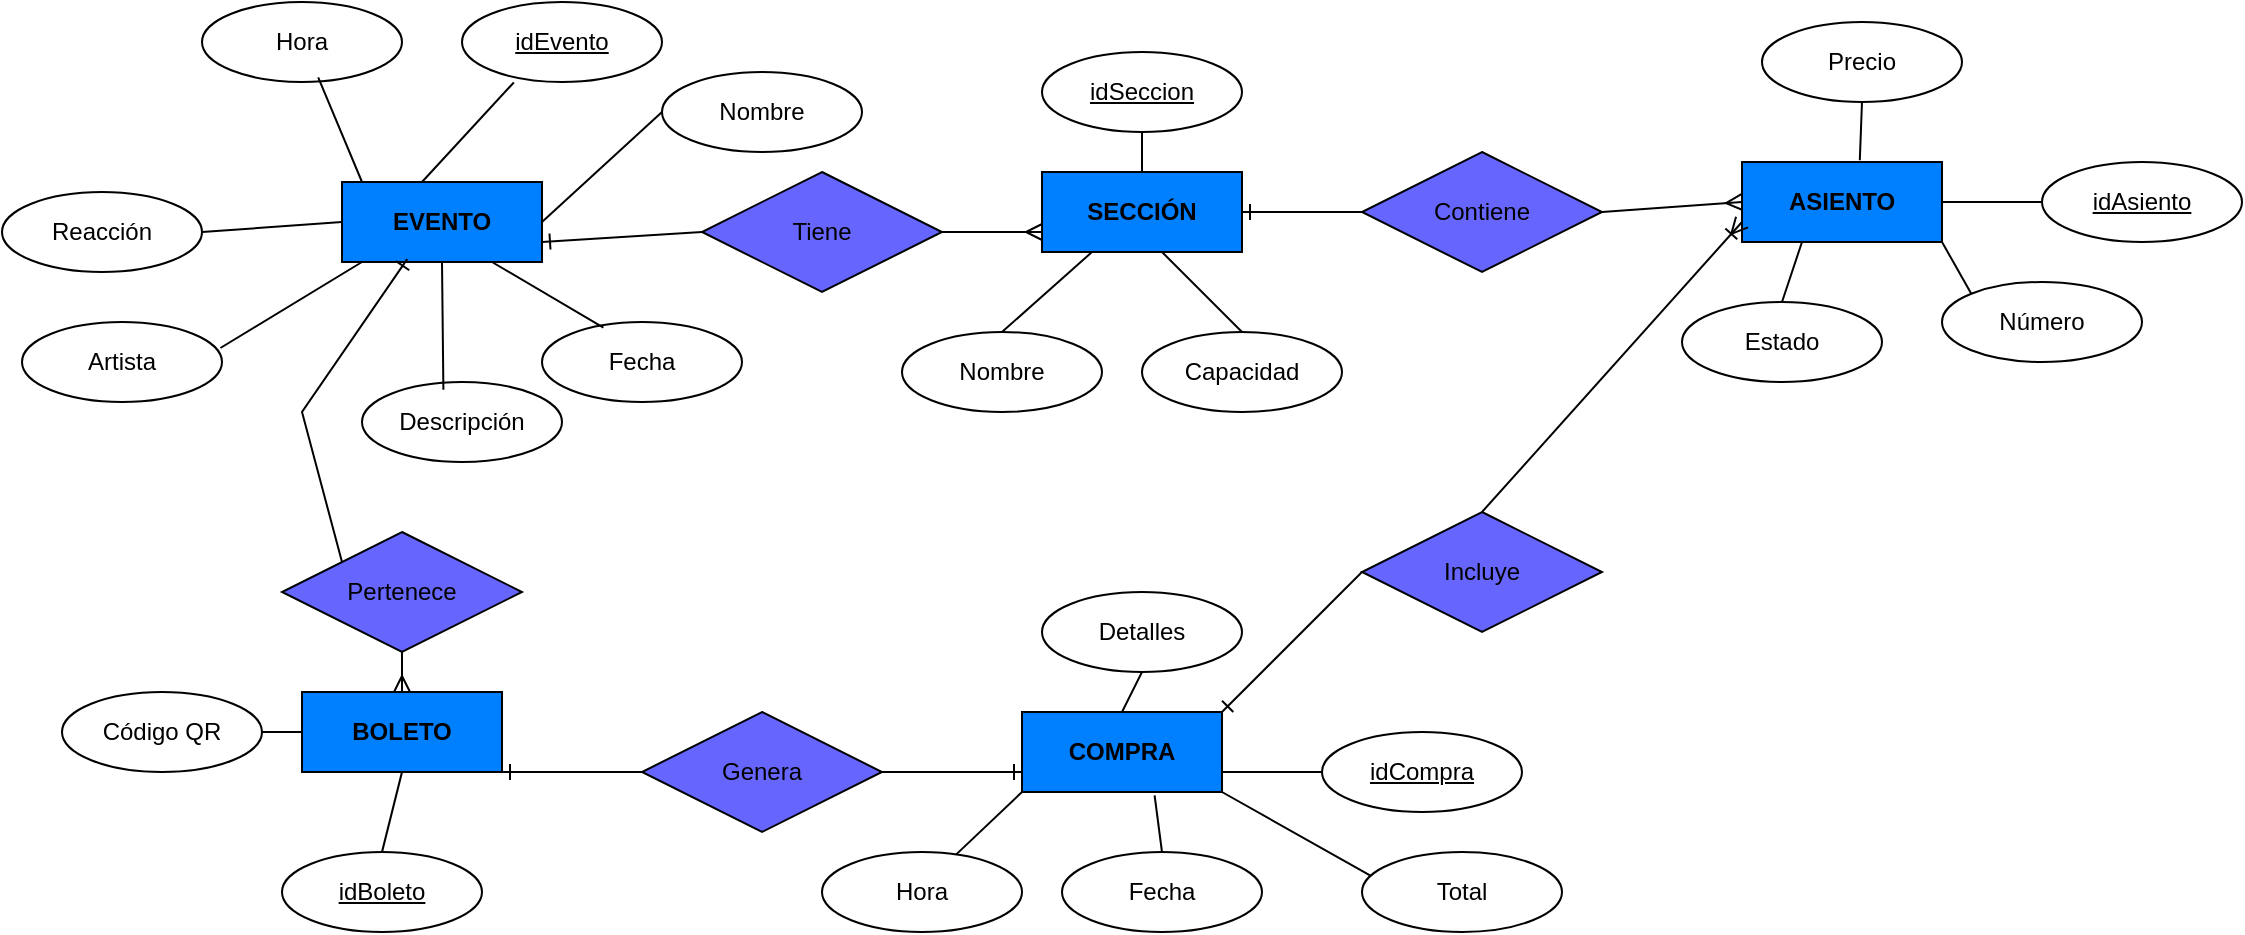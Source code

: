 <mxfile version="26.0.3">
  <diagram name="Página-1" id="EIRcIgvsLiuhS9OvBBlx">
    <mxGraphModel dx="2181" dy="809" grid="1" gridSize="10" guides="1" tooltips="1" connect="1" arrows="1" fold="1" page="1" pageScale="1" pageWidth="827" pageHeight="1169" math="0" shadow="0">
      <root>
        <mxCell id="0" />
        <mxCell id="1" parent="0" />
        <mxCell id="IHEbnnW-f_empLL4NaC--1" value="&lt;b&gt;EVENTO&lt;/b&gt;" style="whiteSpace=wrap;html=1;align=center;fillColor=#007FFF;" vertex="1" parent="1">
          <mxGeometry x="-70" y="175" width="100" height="40" as="geometry" />
        </mxCell>
        <mxCell id="IHEbnnW-f_empLL4NaC--2" value="&lt;b&gt;ASIENTO&lt;/b&gt;" style="whiteSpace=wrap;html=1;align=center;fillColor=#007FFF;" vertex="1" parent="1">
          <mxGeometry x="630" y="165" width="100" height="40" as="geometry" />
        </mxCell>
        <mxCell id="IHEbnnW-f_empLL4NaC--3" value="&lt;b&gt;SECCIÓN&lt;/b&gt;" style="whiteSpace=wrap;html=1;align=center;fillColor=#007FFF;" vertex="1" parent="1">
          <mxGeometry x="280" y="170" width="100" height="40" as="geometry" />
        </mxCell>
        <mxCell id="IHEbnnW-f_empLL4NaC--4" value="&lt;b&gt;COMPRA&lt;/b&gt;" style="whiteSpace=wrap;html=1;align=center;fillColor=#007FFF;" vertex="1" parent="1">
          <mxGeometry x="270" y="440" width="100" height="40" as="geometry" />
        </mxCell>
        <mxCell id="IHEbnnW-f_empLL4NaC--5" value="&lt;b&gt;BOLETO&lt;/b&gt;" style="whiteSpace=wrap;html=1;align=center;fillColor=#007FFF;" vertex="1" parent="1">
          <mxGeometry x="-90" y="430" width="100" height="40" as="geometry" />
        </mxCell>
        <mxCell id="IHEbnnW-f_empLL4NaC--7" value="idEvento" style="ellipse;whiteSpace=wrap;html=1;align=center;fontStyle=4;" vertex="1" parent="1">
          <mxGeometry x="-10" y="85" width="100" height="40" as="geometry" />
        </mxCell>
        <mxCell id="IHEbnnW-f_empLL4NaC--9" value="Nombre" style="ellipse;whiteSpace=wrap;html=1;align=center;" vertex="1" parent="1">
          <mxGeometry x="90" y="120" width="100" height="40" as="geometry" />
        </mxCell>
        <mxCell id="IHEbnnW-f_empLL4NaC--10" value="Fecha" style="ellipse;whiteSpace=wrap;html=1;align=center;" vertex="1" parent="1">
          <mxGeometry x="30" y="245" width="100" height="40" as="geometry" />
        </mxCell>
        <mxCell id="IHEbnnW-f_empLL4NaC--11" value="Hora" style="ellipse;whiteSpace=wrap;html=1;align=center;" vertex="1" parent="1">
          <mxGeometry x="-140" y="85" width="100" height="40" as="geometry" />
        </mxCell>
        <mxCell id="IHEbnnW-f_empLL4NaC--12" value="Descripción" style="ellipse;whiteSpace=wrap;html=1;align=center;" vertex="1" parent="1">
          <mxGeometry x="-60" y="275" width="100" height="40" as="geometry" />
        </mxCell>
        <mxCell id="IHEbnnW-f_empLL4NaC--15" value="Artista" style="ellipse;whiteSpace=wrap;html=1;align=center;" vertex="1" parent="1">
          <mxGeometry x="-230" y="245" width="100" height="40" as="geometry" />
        </mxCell>
        <mxCell id="IHEbnnW-f_empLL4NaC--20" value="" style="endArrow=none;html=1;rounded=0;entryX=0.581;entryY=0.941;entryDx=0;entryDy=0;entryPerimeter=0;" edge="1" parent="1" target="IHEbnnW-f_empLL4NaC--11">
          <mxGeometry width="50" height="50" relative="1" as="geometry">
            <mxPoint x="-60" y="175" as="sourcePoint" />
            <mxPoint x="-10" y="125" as="targetPoint" />
          </mxGeometry>
        </mxCell>
        <mxCell id="IHEbnnW-f_empLL4NaC--21" value="" style="endArrow=none;html=1;rounded=0;entryX=0.259;entryY=1.006;entryDx=0;entryDy=0;entryPerimeter=0;" edge="1" parent="1" target="IHEbnnW-f_empLL4NaC--7">
          <mxGeometry width="50" height="50" relative="1" as="geometry">
            <mxPoint x="-30" y="175" as="sourcePoint" />
            <mxPoint x="20" y="125" as="targetPoint" />
          </mxGeometry>
        </mxCell>
        <mxCell id="IHEbnnW-f_empLL4NaC--22" value="Reacción" style="ellipse;whiteSpace=wrap;html=1;align=center;" vertex="1" parent="1">
          <mxGeometry x="-240" y="180" width="100" height="40" as="geometry" />
        </mxCell>
        <mxCell id="IHEbnnW-f_empLL4NaC--23" value="" style="endArrow=none;html=1;rounded=0;exitX=1;exitY=0.5;exitDx=0;exitDy=0;entryX=0;entryY=0.5;entryDx=0;entryDy=0;" edge="1" parent="1" source="IHEbnnW-f_empLL4NaC--1" target="IHEbnnW-f_empLL4NaC--9">
          <mxGeometry relative="1" as="geometry">
            <mxPoint x="-60" y="164.5" as="sourcePoint" />
            <mxPoint x="90" y="165" as="targetPoint" />
          </mxGeometry>
        </mxCell>
        <mxCell id="IHEbnnW-f_empLL4NaC--28" value="" style="endArrow=none;html=1;rounded=0;exitX=0.992;exitY=0.325;exitDx=0;exitDy=0;exitPerimeter=0;" edge="1" parent="1" source="IHEbnnW-f_empLL4NaC--15">
          <mxGeometry width="50" height="50" relative="1" as="geometry">
            <mxPoint x="-110" y="265" as="sourcePoint" />
            <mxPoint x="-60" y="215" as="targetPoint" />
          </mxGeometry>
        </mxCell>
        <mxCell id="IHEbnnW-f_empLL4NaC--30" value="" style="endArrow=none;html=1;rounded=0;entryX=0.75;entryY=1;entryDx=0;entryDy=0;exitX=0.307;exitY=0.07;exitDx=0;exitDy=0;exitPerimeter=0;" edge="1" parent="1" source="IHEbnnW-f_empLL4NaC--10" target="IHEbnnW-f_empLL4NaC--1">
          <mxGeometry width="50" height="50" relative="1" as="geometry">
            <mxPoint x="220" y="315" as="sourcePoint" />
            <mxPoint x="270" y="265" as="targetPoint" />
          </mxGeometry>
        </mxCell>
        <mxCell id="IHEbnnW-f_empLL4NaC--31" value="" style="endArrow=none;html=1;rounded=0;entryX=0;entryY=0.5;entryDx=0;entryDy=0;" edge="1" parent="1" target="IHEbnnW-f_empLL4NaC--1">
          <mxGeometry width="50" height="50" relative="1" as="geometry">
            <mxPoint x="-140" y="200" as="sourcePoint" />
            <mxPoint x="270" y="265" as="targetPoint" />
          </mxGeometry>
        </mxCell>
        <mxCell id="IHEbnnW-f_empLL4NaC--32" value="" style="endArrow=none;html=1;rounded=0;entryX=0.5;entryY=1;entryDx=0;entryDy=0;exitX=0.407;exitY=0.098;exitDx=0;exitDy=0;exitPerimeter=0;" edge="1" parent="1" source="IHEbnnW-f_empLL4NaC--12" target="IHEbnnW-f_empLL4NaC--1">
          <mxGeometry width="50" height="50" relative="1" as="geometry">
            <mxPoint x="220" y="315" as="sourcePoint" />
            <mxPoint x="270" y="265" as="targetPoint" />
          </mxGeometry>
        </mxCell>
        <mxCell id="IHEbnnW-f_empLL4NaC--33" value="idAsiento" style="ellipse;whiteSpace=wrap;html=1;align=center;fontStyle=4;" vertex="1" parent="1">
          <mxGeometry x="780" y="165" width="100" height="40" as="geometry" />
        </mxCell>
        <mxCell id="IHEbnnW-f_empLL4NaC--34" value="Número" style="ellipse;whiteSpace=wrap;html=1;align=center;" vertex="1" parent="1">
          <mxGeometry x="730" y="225" width="100" height="40" as="geometry" />
        </mxCell>
        <mxCell id="IHEbnnW-f_empLL4NaC--35" value="Estado" style="ellipse;whiteSpace=wrap;html=1;align=center;" vertex="1" parent="1">
          <mxGeometry x="600" y="235" width="100" height="40" as="geometry" />
        </mxCell>
        <mxCell id="IHEbnnW-f_empLL4NaC--36" value="Precio" style="ellipse;whiteSpace=wrap;html=1;align=center;" vertex="1" parent="1">
          <mxGeometry x="640" y="95" width="100" height="40" as="geometry" />
        </mxCell>
        <mxCell id="IHEbnnW-f_empLL4NaC--37" value="" style="endArrow=none;html=1;rounded=0;exitX=0.5;exitY=0;exitDx=0;exitDy=0;" edge="1" parent="1" source="IHEbnnW-f_empLL4NaC--35">
          <mxGeometry width="50" height="50" relative="1" as="geometry">
            <mxPoint x="700" y="335" as="sourcePoint" />
            <mxPoint x="660" y="205" as="targetPoint" />
          </mxGeometry>
        </mxCell>
        <mxCell id="IHEbnnW-f_empLL4NaC--38" value="" style="endArrow=none;html=1;rounded=0;entryX=1;entryY=0.5;entryDx=0;entryDy=0;exitX=0;exitY=0.5;exitDx=0;exitDy=0;" edge="1" parent="1" source="IHEbnnW-f_empLL4NaC--33" target="IHEbnnW-f_empLL4NaC--2">
          <mxGeometry width="50" height="50" relative="1" as="geometry">
            <mxPoint x="770" y="185" as="sourcePoint" />
            <mxPoint x="750" y="285" as="targetPoint" />
          </mxGeometry>
        </mxCell>
        <mxCell id="IHEbnnW-f_empLL4NaC--39" value="" style="endArrow=none;html=1;rounded=0;entryX=1;entryY=1;entryDx=0;entryDy=0;exitX=0;exitY=0;exitDx=0;exitDy=0;" edge="1" parent="1" source="IHEbnnW-f_empLL4NaC--34" target="IHEbnnW-f_empLL4NaC--2">
          <mxGeometry width="50" height="50" relative="1" as="geometry">
            <mxPoint x="700" y="335" as="sourcePoint" />
            <mxPoint x="750" y="285" as="targetPoint" />
          </mxGeometry>
        </mxCell>
        <mxCell id="IHEbnnW-f_empLL4NaC--40" value="" style="endArrow=none;html=1;rounded=0;entryX=0.589;entryY=-0.022;entryDx=0;entryDy=0;entryPerimeter=0;exitX=0.5;exitY=1;exitDx=0;exitDy=0;" edge="1" parent="1" source="IHEbnnW-f_empLL4NaC--36" target="IHEbnnW-f_empLL4NaC--2">
          <mxGeometry width="50" height="50" relative="1" as="geometry">
            <mxPoint x="700" y="335" as="sourcePoint" />
            <mxPoint x="750" y="285" as="targetPoint" />
          </mxGeometry>
        </mxCell>
        <mxCell id="IHEbnnW-f_empLL4NaC--41" value="Nombre" style="ellipse;whiteSpace=wrap;html=1;align=center;" vertex="1" parent="1">
          <mxGeometry x="210" y="250" width="100" height="40" as="geometry" />
        </mxCell>
        <mxCell id="IHEbnnW-f_empLL4NaC--43" value="Capacidad" style="ellipse;whiteSpace=wrap;html=1;align=center;" vertex="1" parent="1">
          <mxGeometry x="330" y="250" width="100" height="40" as="geometry" />
        </mxCell>
        <mxCell id="IHEbnnW-f_empLL4NaC--45" value="idSeccion" style="ellipse;whiteSpace=wrap;html=1;align=center;fontStyle=4;" vertex="1" parent="1">
          <mxGeometry x="280" y="110" width="100" height="40" as="geometry" />
        </mxCell>
        <mxCell id="IHEbnnW-f_empLL4NaC--46" value="" style="endArrow=none;html=1;rounded=0;exitX=0.5;exitY=1;exitDx=0;exitDy=0;entryX=0.5;entryY=0;entryDx=0;entryDy=0;" edge="1" parent="1" source="IHEbnnW-f_empLL4NaC--45" target="IHEbnnW-f_empLL4NaC--3">
          <mxGeometry width="50" height="50" relative="1" as="geometry">
            <mxPoint x="340" y="40" as="sourcePoint" />
            <mxPoint x="390" y="-10" as="targetPoint" />
          </mxGeometry>
        </mxCell>
        <mxCell id="IHEbnnW-f_empLL4NaC--47" value="" style="endArrow=none;html=1;rounded=0;entryX=0.5;entryY=0;entryDx=0;entryDy=0;exitX=0.25;exitY=1;exitDx=0;exitDy=0;" edge="1" parent="1" source="IHEbnnW-f_empLL4NaC--3" target="IHEbnnW-f_empLL4NaC--41">
          <mxGeometry width="50" height="50" relative="1" as="geometry">
            <mxPoint x="340" y="40" as="sourcePoint" />
            <mxPoint x="390" y="-10" as="targetPoint" />
          </mxGeometry>
        </mxCell>
        <mxCell id="IHEbnnW-f_empLL4NaC--48" value="" style="endArrow=none;html=1;rounded=0;entryX=0.5;entryY=0;entryDx=0;entryDy=0;" edge="1" parent="1" target="IHEbnnW-f_empLL4NaC--43">
          <mxGeometry width="50" height="50" relative="1" as="geometry">
            <mxPoint x="340" y="210" as="sourcePoint" />
            <mxPoint x="390" y="-10" as="targetPoint" />
          </mxGeometry>
        </mxCell>
        <mxCell id="IHEbnnW-f_empLL4NaC--49" value="idCompra" style="ellipse;whiteSpace=wrap;html=1;align=center;fontStyle=4;" vertex="1" parent="1">
          <mxGeometry x="420" y="450" width="100" height="40" as="geometry" />
        </mxCell>
        <mxCell id="IHEbnnW-f_empLL4NaC--50" value="Fecha" style="ellipse;whiteSpace=wrap;html=1;align=center;" vertex="1" parent="1">
          <mxGeometry x="290" y="510" width="100" height="40" as="geometry" />
        </mxCell>
        <mxCell id="IHEbnnW-f_empLL4NaC--51" value="Hora" style="ellipse;whiteSpace=wrap;html=1;align=center;" vertex="1" parent="1">
          <mxGeometry x="170" y="510" width="100" height="40" as="geometry" />
        </mxCell>
        <mxCell id="IHEbnnW-f_empLL4NaC--54" value="Detalles" style="ellipse;whiteSpace=wrap;html=1;align=center;" vertex="1" parent="1">
          <mxGeometry x="280" y="380" width="100" height="40" as="geometry" />
        </mxCell>
        <mxCell id="IHEbnnW-f_empLL4NaC--55" value="" style="endArrow=none;html=1;rounded=0;entryX=0.5;entryY=1;entryDx=0;entryDy=0;exitX=0.5;exitY=0;exitDx=0;exitDy=0;" edge="1" parent="1" source="IHEbnnW-f_empLL4NaC--4" target="IHEbnnW-f_empLL4NaC--54">
          <mxGeometry width="50" height="50" relative="1" as="geometry">
            <mxPoint x="620" y="300" as="sourcePoint" />
            <mxPoint x="310" y="400" as="targetPoint" />
          </mxGeometry>
        </mxCell>
        <mxCell id="IHEbnnW-f_empLL4NaC--56" value="" style="endArrow=none;html=1;rounded=0;exitX=1;exitY=0.75;exitDx=0;exitDy=0;entryX=0;entryY=0.5;entryDx=0;entryDy=0;" edge="1" parent="1" source="IHEbnnW-f_empLL4NaC--4" target="IHEbnnW-f_empLL4NaC--49">
          <mxGeometry width="50" height="50" relative="1" as="geometry">
            <mxPoint x="620" y="300" as="sourcePoint" />
            <mxPoint x="670" y="250" as="targetPoint" />
          </mxGeometry>
        </mxCell>
        <mxCell id="IHEbnnW-f_empLL4NaC--57" value="" style="endArrow=none;html=1;rounded=0;exitX=0.663;exitY=1.043;exitDx=0;exitDy=0;exitPerimeter=0;entryX=0.5;entryY=0;entryDx=0;entryDy=0;" edge="1" parent="1" source="IHEbnnW-f_empLL4NaC--4" target="IHEbnnW-f_empLL4NaC--50">
          <mxGeometry width="50" height="50" relative="1" as="geometry">
            <mxPoint x="620" y="300" as="sourcePoint" />
            <mxPoint x="670" y="250" as="targetPoint" />
          </mxGeometry>
        </mxCell>
        <mxCell id="IHEbnnW-f_empLL4NaC--58" value="" style="endArrow=none;html=1;rounded=0;entryX=0;entryY=1;entryDx=0;entryDy=0;exitX=0.67;exitY=0.033;exitDx=0;exitDy=0;exitPerimeter=0;" edge="1" parent="1" source="IHEbnnW-f_empLL4NaC--51" target="IHEbnnW-f_empLL4NaC--4">
          <mxGeometry width="50" height="50" relative="1" as="geometry">
            <mxPoint x="620" y="300" as="sourcePoint" />
            <mxPoint x="670" y="250" as="targetPoint" />
          </mxGeometry>
        </mxCell>
        <mxCell id="IHEbnnW-f_empLL4NaC--59" value="" style="endArrow=none;html=1;rounded=0;entryX=1;entryY=1;entryDx=0;entryDy=0;exitX=0.04;exitY=0.293;exitDx=0;exitDy=0;exitPerimeter=0;" edge="1" parent="1" source="IHEbnnW-f_empLL4NaC--87" target="IHEbnnW-f_empLL4NaC--4">
          <mxGeometry width="50" height="50" relative="1" as="geometry">
            <mxPoint x="452.2" y="525.04" as="sourcePoint" />
            <mxPoint x="670" y="250" as="targetPoint" />
          </mxGeometry>
        </mxCell>
        <mxCell id="IHEbnnW-f_empLL4NaC--60" value="idBoleto" style="ellipse;whiteSpace=wrap;html=1;align=center;fontStyle=4;" vertex="1" parent="1">
          <mxGeometry x="-100" y="510" width="100" height="40" as="geometry" />
        </mxCell>
        <mxCell id="IHEbnnW-f_empLL4NaC--63" value="Código QR" style="ellipse;whiteSpace=wrap;html=1;align=center;" vertex="1" parent="1">
          <mxGeometry x="-210" y="430" width="100" height="40" as="geometry" />
        </mxCell>
        <mxCell id="IHEbnnW-f_empLL4NaC--64" value="" style="endArrow=none;html=1;rounded=0;exitX=0.5;exitY=0;exitDx=0;exitDy=0;entryX=0.5;entryY=1;entryDx=0;entryDy=0;" edge="1" parent="1" source="IHEbnnW-f_empLL4NaC--60" target="IHEbnnW-f_empLL4NaC--5">
          <mxGeometry width="50" height="50" relative="1" as="geometry">
            <mxPoint x="370" y="370" as="sourcePoint" />
            <mxPoint x="420" y="320" as="targetPoint" />
          </mxGeometry>
        </mxCell>
        <mxCell id="IHEbnnW-f_empLL4NaC--65" value="" style="endArrow=none;html=1;rounded=0;exitX=0;exitY=0.5;exitDx=0;exitDy=0;entryX=1;entryY=0.5;entryDx=0;entryDy=0;" edge="1" parent="1" source="IHEbnnW-f_empLL4NaC--5" target="IHEbnnW-f_empLL4NaC--63">
          <mxGeometry width="50" height="50" relative="1" as="geometry">
            <mxPoint x="370" y="370" as="sourcePoint" />
            <mxPoint x="40" y="450" as="targetPoint" />
            <Array as="points" />
          </mxGeometry>
        </mxCell>
        <mxCell id="IHEbnnW-f_empLL4NaC--68" value="Tiene" style="shape=rhombus;perimeter=rhombusPerimeter;whiteSpace=wrap;html=1;align=center;fillColor=#6666FF;" vertex="1" parent="1">
          <mxGeometry x="110" y="170" width="120" height="60" as="geometry" />
        </mxCell>
        <mxCell id="IHEbnnW-f_empLL4NaC--73" value="" style="fontSize=12;html=1;endArrow=ERone;endFill=1;rounded=0;entryX=1;entryY=0.75;entryDx=0;entryDy=0;exitX=0;exitY=0.5;exitDx=0;exitDy=0;" edge="1" parent="1" source="IHEbnnW-f_empLL4NaC--68" target="IHEbnnW-f_empLL4NaC--1">
          <mxGeometry width="100" height="100" relative="1" as="geometry">
            <mxPoint x="360" y="340" as="sourcePoint" />
            <mxPoint x="460" y="240" as="targetPoint" />
          </mxGeometry>
        </mxCell>
        <mxCell id="IHEbnnW-f_empLL4NaC--74" value="" style="fontSize=12;html=1;endArrow=ERmany;rounded=0;exitX=1;exitY=0.5;exitDx=0;exitDy=0;entryX=0;entryY=0.75;entryDx=0;entryDy=0;" edge="1" parent="1" source="IHEbnnW-f_empLL4NaC--68" target="IHEbnnW-f_empLL4NaC--3">
          <mxGeometry width="100" height="100" relative="1" as="geometry">
            <mxPoint x="250" y="210" as="sourcePoint" />
            <mxPoint x="460" y="240" as="targetPoint" />
          </mxGeometry>
        </mxCell>
        <mxCell id="IHEbnnW-f_empLL4NaC--76" value="Contiene" style="shape=rhombus;perimeter=rhombusPerimeter;whiteSpace=wrap;html=1;align=center;fillColor=#6666FF;" vertex="1" parent="1">
          <mxGeometry x="440" y="160" width="120" height="60" as="geometry" />
        </mxCell>
        <mxCell id="IHEbnnW-f_empLL4NaC--77" value="" style="fontSize=12;html=1;endArrow=ERone;endFill=1;rounded=0;entryX=1;entryY=0.5;entryDx=0;entryDy=0;exitX=0;exitY=0.5;exitDx=0;exitDy=0;" edge="1" parent="1" source="IHEbnnW-f_empLL4NaC--76" target="IHEbnnW-f_empLL4NaC--3">
          <mxGeometry width="100" height="100" relative="1" as="geometry">
            <mxPoint x="360" y="340" as="sourcePoint" />
            <mxPoint x="460" y="240" as="targetPoint" />
          </mxGeometry>
        </mxCell>
        <mxCell id="IHEbnnW-f_empLL4NaC--78" value="" style="fontSize=12;html=1;endArrow=ERmany;rounded=0;exitX=1;exitY=0.5;exitDx=0;exitDy=0;entryX=0;entryY=0.5;entryDx=0;entryDy=0;" edge="1" parent="1" source="IHEbnnW-f_empLL4NaC--76" target="IHEbnnW-f_empLL4NaC--2">
          <mxGeometry width="100" height="100" relative="1" as="geometry">
            <mxPoint x="570" y="99" as="sourcePoint" />
            <mxPoint x="620" y="99" as="targetPoint" />
          </mxGeometry>
        </mxCell>
        <mxCell id="IHEbnnW-f_empLL4NaC--80" value="Genera" style="shape=rhombus;perimeter=rhombusPerimeter;whiteSpace=wrap;html=1;align=center;fillColor=#6666FF;" vertex="1" parent="1">
          <mxGeometry x="80" y="440" width="120" height="60" as="geometry" />
        </mxCell>
        <mxCell id="IHEbnnW-f_empLL4NaC--82" value="" style="fontSize=12;html=1;endArrow=ERone;endFill=1;rounded=0;entryX=0;entryY=0.75;entryDx=0;entryDy=0;exitX=1;exitY=0.5;exitDx=0;exitDy=0;" edge="1" parent="1" source="IHEbnnW-f_empLL4NaC--80" target="IHEbnnW-f_empLL4NaC--4">
          <mxGeometry width="100" height="100" relative="1" as="geometry">
            <mxPoint x="320" y="390" as="sourcePoint" />
            <mxPoint x="210" y="415" as="targetPoint" />
          </mxGeometry>
        </mxCell>
        <mxCell id="IHEbnnW-f_empLL4NaC--84" value="Pertenece" style="shape=rhombus;perimeter=rhombusPerimeter;whiteSpace=wrap;html=1;align=center;fillColor=#6666FF;" vertex="1" parent="1">
          <mxGeometry x="-100" y="350" width="120" height="60" as="geometry" />
        </mxCell>
        <mxCell id="IHEbnnW-f_empLL4NaC--85" value="" style="fontSize=12;html=1;endArrow=ERmany;rounded=0;entryX=0.5;entryY=0;entryDx=0;entryDy=0;exitX=0.5;exitY=1;exitDx=0;exitDy=0;" edge="1" parent="1" source="IHEbnnW-f_empLL4NaC--84" target="IHEbnnW-f_empLL4NaC--5">
          <mxGeometry width="100" height="100" relative="1" as="geometry">
            <mxPoint x="210" y="440" as="sourcePoint" />
            <mxPoint x="310" y="340" as="targetPoint" />
          </mxGeometry>
        </mxCell>
        <mxCell id="IHEbnnW-f_empLL4NaC--86" value="" style="fontSize=12;html=1;endArrow=ERone;endFill=1;rounded=0;entryX=0.326;entryY=0.964;entryDx=0;entryDy=0;entryPerimeter=0;exitX=0;exitY=0;exitDx=0;exitDy=0;" edge="1" parent="1" source="IHEbnnW-f_empLL4NaC--84" target="IHEbnnW-f_empLL4NaC--1">
          <mxGeometry width="100" height="100" relative="1" as="geometry">
            <mxPoint x="210" y="440" as="sourcePoint" />
            <mxPoint x="310" y="340" as="targetPoint" />
            <Array as="points">
              <mxPoint x="-90" y="290" />
            </Array>
          </mxGeometry>
        </mxCell>
        <mxCell id="IHEbnnW-f_empLL4NaC--87" value="Total" style="ellipse;whiteSpace=wrap;html=1;align=center;" vertex="1" parent="1">
          <mxGeometry x="440" y="510" width="100" height="40" as="geometry" />
        </mxCell>
        <mxCell id="IHEbnnW-f_empLL4NaC--88" value="Incluye" style="shape=rhombus;perimeter=rhombusPerimeter;whiteSpace=wrap;html=1;align=center;fillColor=#6666FF;" vertex="1" parent="1">
          <mxGeometry x="440" y="340" width="120" height="60" as="geometry" />
        </mxCell>
        <mxCell id="IHEbnnW-f_empLL4NaC--89" value="" style="fontSize=12;html=1;endArrow=ERone;endFill=1;rounded=0;entryX=1;entryY=0;entryDx=0;entryDy=0;exitX=0;exitY=0.5;exitDx=0;exitDy=0;" edge="1" parent="1" source="IHEbnnW-f_empLL4NaC--88" target="IHEbnnW-f_empLL4NaC--4">
          <mxGeometry width="100" height="100" relative="1" as="geometry">
            <mxPoint x="210" y="340" as="sourcePoint" />
            <mxPoint x="310" y="240" as="targetPoint" />
          </mxGeometry>
        </mxCell>
        <mxCell id="IHEbnnW-f_empLL4NaC--90" value="" style="fontSize=12;html=1;endArrow=ERoneToMany;rounded=0;entryX=0;entryY=0.75;entryDx=0;entryDy=0;" edge="1" parent="1" target="IHEbnnW-f_empLL4NaC--2">
          <mxGeometry width="100" height="100" relative="1" as="geometry">
            <mxPoint x="500" y="340" as="sourcePoint" />
            <mxPoint x="310" y="240" as="targetPoint" />
            <Array as="points">
              <mxPoint x="500" y="340" />
            </Array>
          </mxGeometry>
        </mxCell>
        <mxCell id="IHEbnnW-f_empLL4NaC--93" value="" style="edgeStyle=entityRelationEdgeStyle;fontSize=12;html=1;endArrow=ERone;endFill=1;rounded=0;entryX=1;entryY=1;entryDx=0;entryDy=0;exitX=0;exitY=0.5;exitDx=0;exitDy=0;" edge="1" parent="1" source="IHEbnnW-f_empLL4NaC--80" target="IHEbnnW-f_empLL4NaC--5">
          <mxGeometry width="100" height="100" relative="1" as="geometry">
            <mxPoint x="90" y="470" as="sourcePoint" />
            <mxPoint x="310" y="240" as="targetPoint" />
          </mxGeometry>
        </mxCell>
      </root>
    </mxGraphModel>
  </diagram>
</mxfile>
